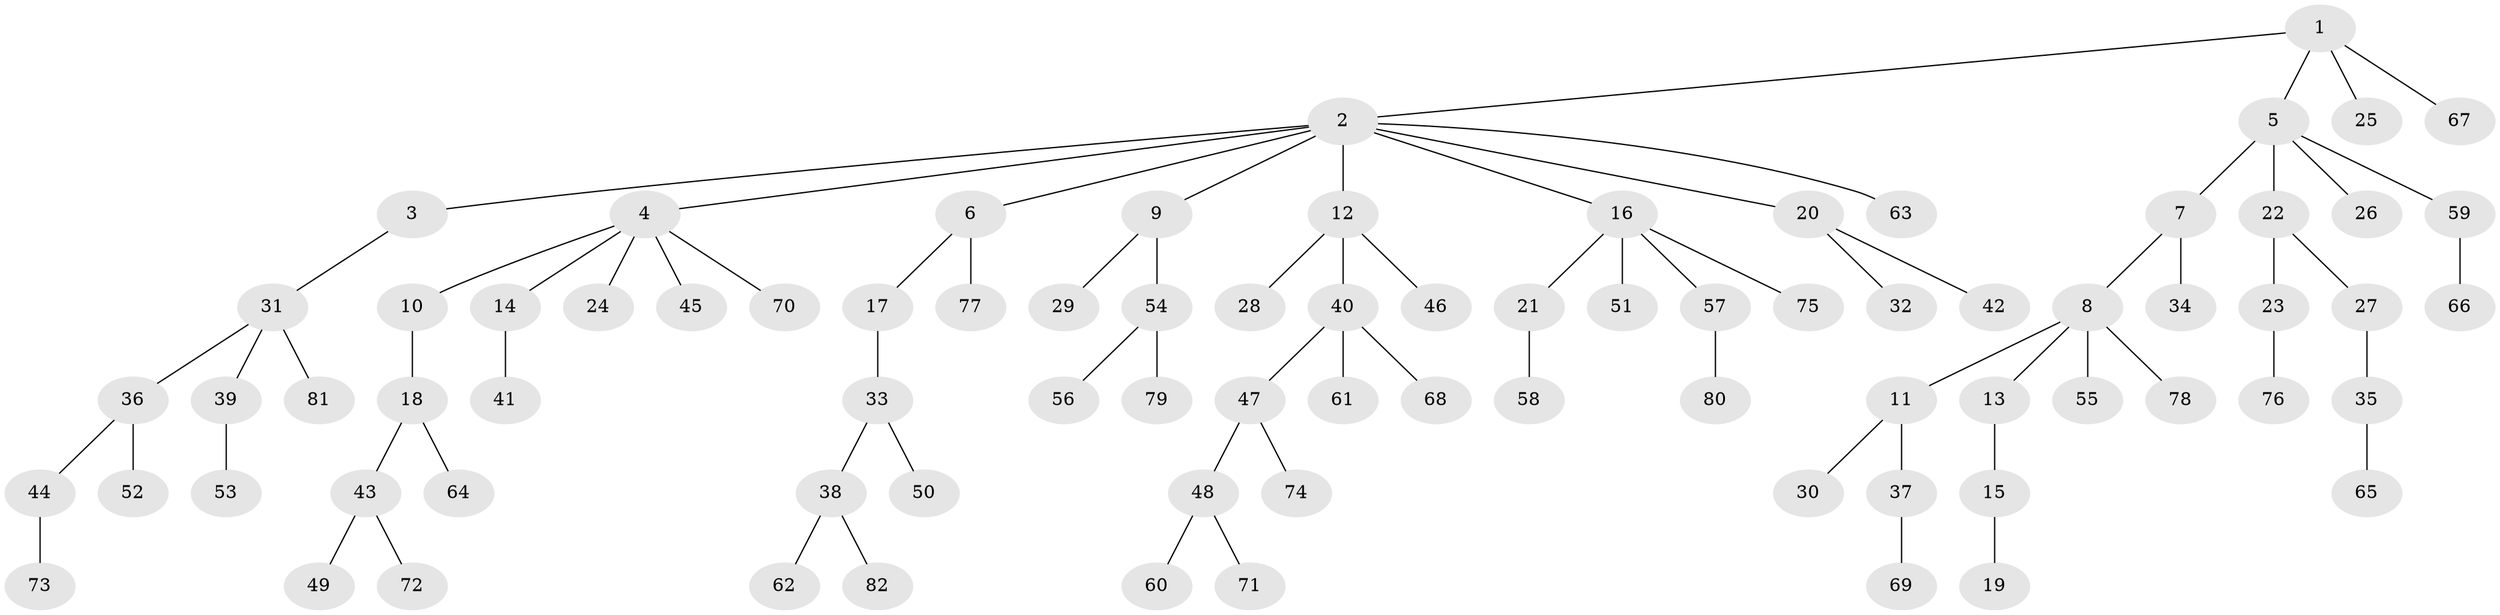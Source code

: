 // coarse degree distribution, {3: 0.057692307692307696, 11: 0.019230769230769232, 4: 0.057692307692307696, 5: 0.038461538461538464, 6: 0.019230769230769232, 2: 0.23076923076923078, 1: 0.5769230769230769}
// Generated by graph-tools (version 1.1) at 2025/52/02/27/25 19:52:11]
// undirected, 82 vertices, 81 edges
graph export_dot {
graph [start="1"]
  node [color=gray90,style=filled];
  1;
  2;
  3;
  4;
  5;
  6;
  7;
  8;
  9;
  10;
  11;
  12;
  13;
  14;
  15;
  16;
  17;
  18;
  19;
  20;
  21;
  22;
  23;
  24;
  25;
  26;
  27;
  28;
  29;
  30;
  31;
  32;
  33;
  34;
  35;
  36;
  37;
  38;
  39;
  40;
  41;
  42;
  43;
  44;
  45;
  46;
  47;
  48;
  49;
  50;
  51;
  52;
  53;
  54;
  55;
  56;
  57;
  58;
  59;
  60;
  61;
  62;
  63;
  64;
  65;
  66;
  67;
  68;
  69;
  70;
  71;
  72;
  73;
  74;
  75;
  76;
  77;
  78;
  79;
  80;
  81;
  82;
  1 -- 2;
  1 -- 5;
  1 -- 25;
  1 -- 67;
  2 -- 3;
  2 -- 4;
  2 -- 6;
  2 -- 9;
  2 -- 12;
  2 -- 16;
  2 -- 20;
  2 -- 63;
  3 -- 31;
  4 -- 10;
  4 -- 14;
  4 -- 24;
  4 -- 45;
  4 -- 70;
  5 -- 7;
  5 -- 22;
  5 -- 26;
  5 -- 59;
  6 -- 17;
  6 -- 77;
  7 -- 8;
  7 -- 34;
  8 -- 11;
  8 -- 13;
  8 -- 55;
  8 -- 78;
  9 -- 29;
  9 -- 54;
  10 -- 18;
  11 -- 30;
  11 -- 37;
  12 -- 28;
  12 -- 40;
  12 -- 46;
  13 -- 15;
  14 -- 41;
  15 -- 19;
  16 -- 21;
  16 -- 51;
  16 -- 57;
  16 -- 75;
  17 -- 33;
  18 -- 43;
  18 -- 64;
  20 -- 32;
  20 -- 42;
  21 -- 58;
  22 -- 23;
  22 -- 27;
  23 -- 76;
  27 -- 35;
  31 -- 36;
  31 -- 39;
  31 -- 81;
  33 -- 38;
  33 -- 50;
  35 -- 65;
  36 -- 44;
  36 -- 52;
  37 -- 69;
  38 -- 62;
  38 -- 82;
  39 -- 53;
  40 -- 47;
  40 -- 61;
  40 -- 68;
  43 -- 49;
  43 -- 72;
  44 -- 73;
  47 -- 48;
  47 -- 74;
  48 -- 60;
  48 -- 71;
  54 -- 56;
  54 -- 79;
  57 -- 80;
  59 -- 66;
}

